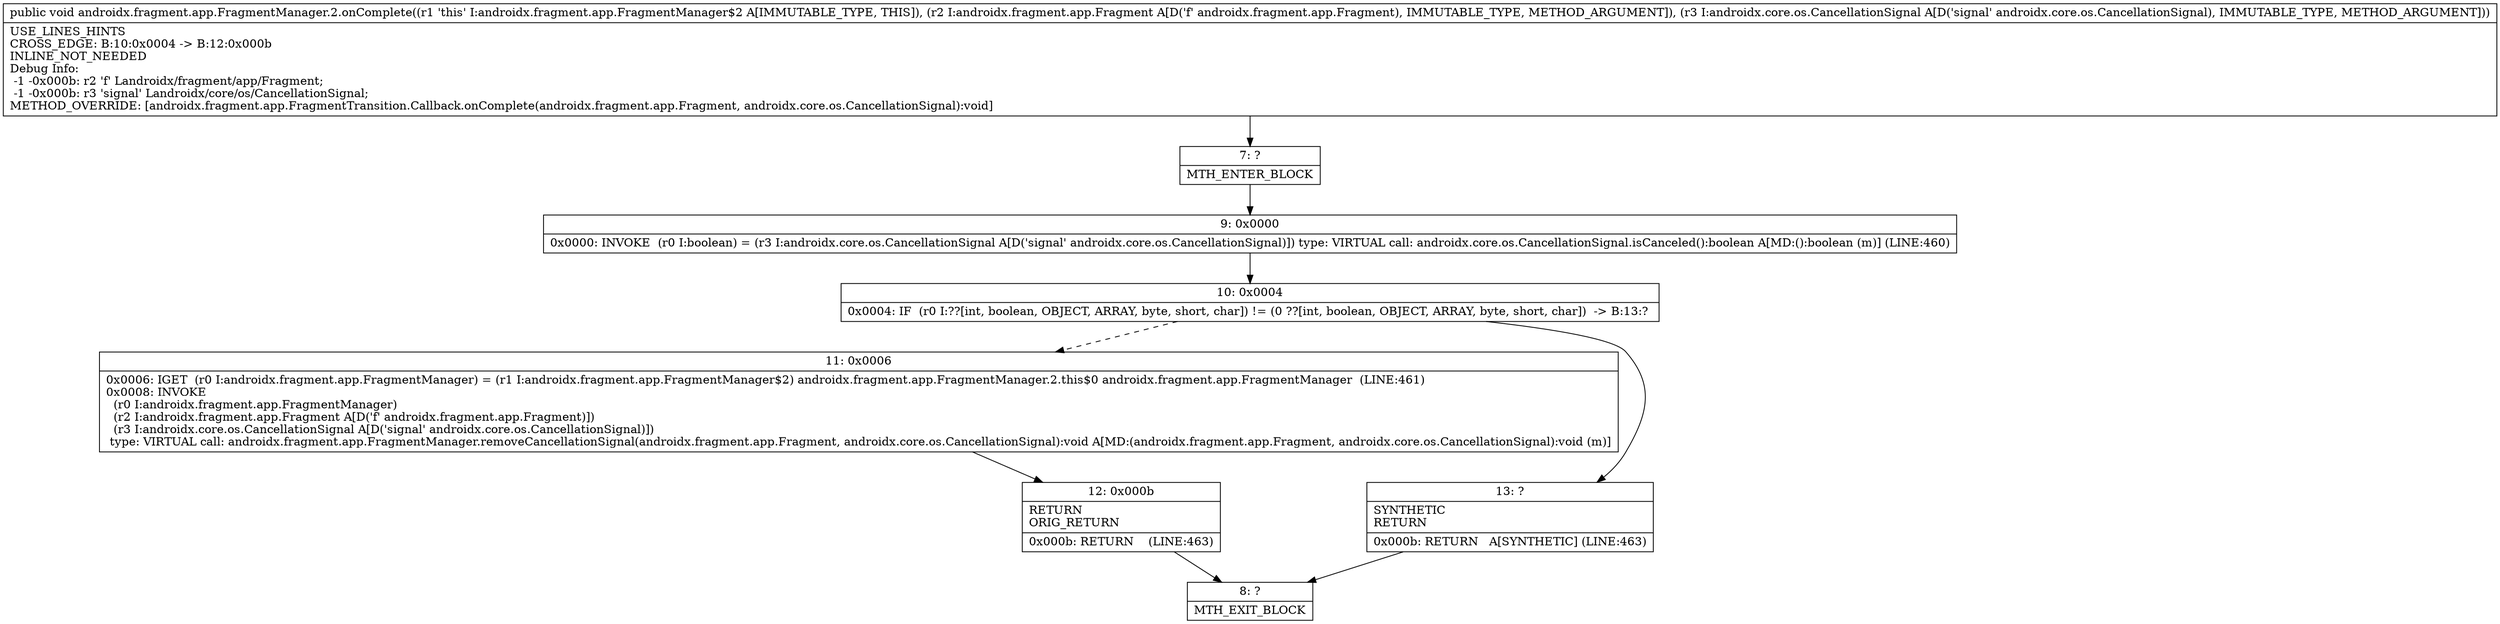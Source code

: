 digraph "CFG forandroidx.fragment.app.FragmentManager.2.onComplete(Landroidx\/fragment\/app\/Fragment;Landroidx\/core\/os\/CancellationSignal;)V" {
Node_7 [shape=record,label="{7\:\ ?|MTH_ENTER_BLOCK\l}"];
Node_9 [shape=record,label="{9\:\ 0x0000|0x0000: INVOKE  (r0 I:boolean) = (r3 I:androidx.core.os.CancellationSignal A[D('signal' androidx.core.os.CancellationSignal)]) type: VIRTUAL call: androidx.core.os.CancellationSignal.isCanceled():boolean A[MD:():boolean (m)] (LINE:460)\l}"];
Node_10 [shape=record,label="{10\:\ 0x0004|0x0004: IF  (r0 I:??[int, boolean, OBJECT, ARRAY, byte, short, char]) != (0 ??[int, boolean, OBJECT, ARRAY, byte, short, char])  \-\> B:13:? \l}"];
Node_11 [shape=record,label="{11\:\ 0x0006|0x0006: IGET  (r0 I:androidx.fragment.app.FragmentManager) = (r1 I:androidx.fragment.app.FragmentManager$2) androidx.fragment.app.FragmentManager.2.this$0 androidx.fragment.app.FragmentManager  (LINE:461)\l0x0008: INVOKE  \l  (r0 I:androidx.fragment.app.FragmentManager)\l  (r2 I:androidx.fragment.app.Fragment A[D('f' androidx.fragment.app.Fragment)])\l  (r3 I:androidx.core.os.CancellationSignal A[D('signal' androidx.core.os.CancellationSignal)])\l type: VIRTUAL call: androidx.fragment.app.FragmentManager.removeCancellationSignal(androidx.fragment.app.Fragment, androidx.core.os.CancellationSignal):void A[MD:(androidx.fragment.app.Fragment, androidx.core.os.CancellationSignal):void (m)]\l}"];
Node_12 [shape=record,label="{12\:\ 0x000b|RETURN\lORIG_RETURN\l|0x000b: RETURN    (LINE:463)\l}"];
Node_8 [shape=record,label="{8\:\ ?|MTH_EXIT_BLOCK\l}"];
Node_13 [shape=record,label="{13\:\ ?|SYNTHETIC\lRETURN\l|0x000b: RETURN   A[SYNTHETIC] (LINE:463)\l}"];
MethodNode[shape=record,label="{public void androidx.fragment.app.FragmentManager.2.onComplete((r1 'this' I:androidx.fragment.app.FragmentManager$2 A[IMMUTABLE_TYPE, THIS]), (r2 I:androidx.fragment.app.Fragment A[D('f' androidx.fragment.app.Fragment), IMMUTABLE_TYPE, METHOD_ARGUMENT]), (r3 I:androidx.core.os.CancellationSignal A[D('signal' androidx.core.os.CancellationSignal), IMMUTABLE_TYPE, METHOD_ARGUMENT]))  | USE_LINES_HINTS\lCROSS_EDGE: B:10:0x0004 \-\> B:12:0x000b\lINLINE_NOT_NEEDED\lDebug Info:\l  \-1 \-0x000b: r2 'f' Landroidx\/fragment\/app\/Fragment;\l  \-1 \-0x000b: r3 'signal' Landroidx\/core\/os\/CancellationSignal;\lMETHOD_OVERRIDE: [androidx.fragment.app.FragmentTransition.Callback.onComplete(androidx.fragment.app.Fragment, androidx.core.os.CancellationSignal):void]\l}"];
MethodNode -> Node_7;Node_7 -> Node_9;
Node_9 -> Node_10;
Node_10 -> Node_11[style=dashed];
Node_10 -> Node_13;
Node_11 -> Node_12;
Node_12 -> Node_8;
Node_13 -> Node_8;
}

